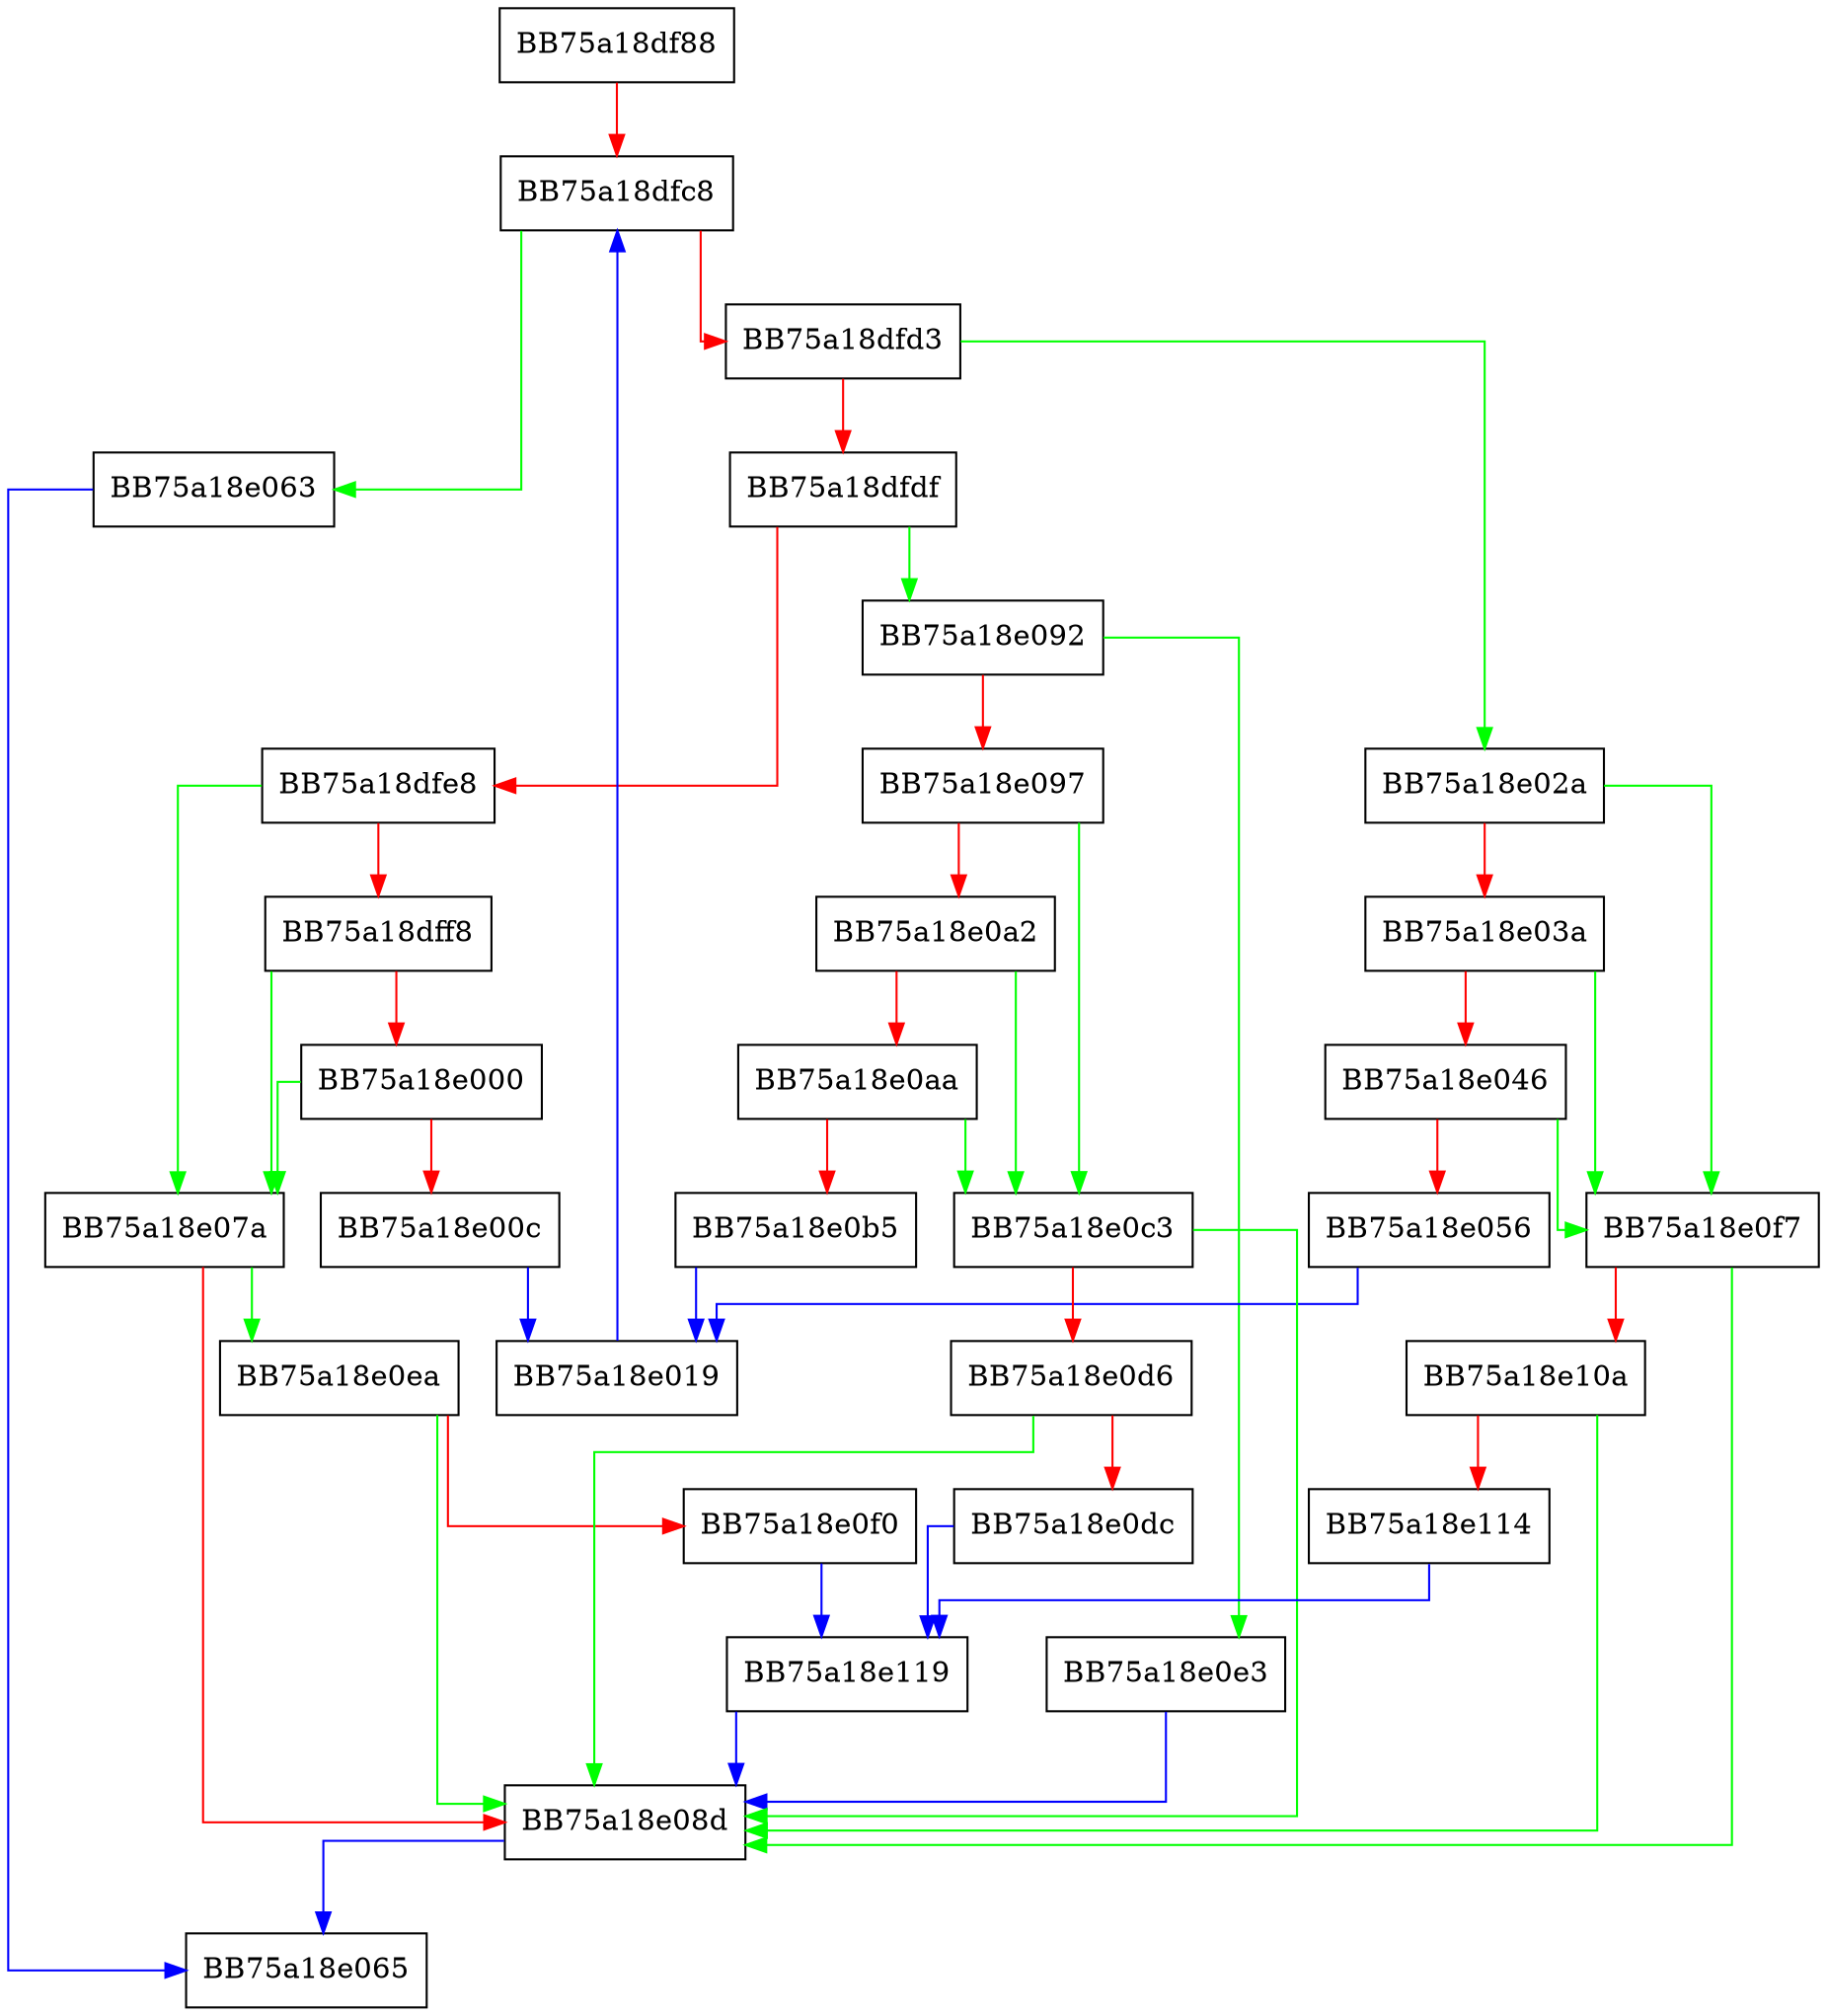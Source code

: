 digraph LoadStructureFromMem {
  node [shape="box"];
  graph [splines=ortho];
  BB75a18df88 -> BB75a18dfc8 [color="red"];
  BB75a18dfc8 -> BB75a18e063 [color="green"];
  BB75a18dfc8 -> BB75a18dfd3 [color="red"];
  BB75a18dfd3 -> BB75a18e02a [color="green"];
  BB75a18dfd3 -> BB75a18dfdf [color="red"];
  BB75a18dfdf -> BB75a18e092 [color="green"];
  BB75a18dfdf -> BB75a18dfe8 [color="red"];
  BB75a18dfe8 -> BB75a18e07a [color="green"];
  BB75a18dfe8 -> BB75a18dff8 [color="red"];
  BB75a18dff8 -> BB75a18e07a [color="green"];
  BB75a18dff8 -> BB75a18e000 [color="red"];
  BB75a18e000 -> BB75a18e07a [color="green"];
  BB75a18e000 -> BB75a18e00c [color="red"];
  BB75a18e00c -> BB75a18e019 [color="blue"];
  BB75a18e019 -> BB75a18dfc8 [color="blue"];
  BB75a18e02a -> BB75a18e0f7 [color="green"];
  BB75a18e02a -> BB75a18e03a [color="red"];
  BB75a18e03a -> BB75a18e0f7 [color="green"];
  BB75a18e03a -> BB75a18e046 [color="red"];
  BB75a18e046 -> BB75a18e0f7 [color="green"];
  BB75a18e046 -> BB75a18e056 [color="red"];
  BB75a18e056 -> BB75a18e019 [color="blue"];
  BB75a18e063 -> BB75a18e065 [color="blue"];
  BB75a18e07a -> BB75a18e0ea [color="green"];
  BB75a18e07a -> BB75a18e08d [color="red"];
  BB75a18e08d -> BB75a18e065 [color="blue"];
  BB75a18e092 -> BB75a18e0e3 [color="green"];
  BB75a18e092 -> BB75a18e097 [color="red"];
  BB75a18e097 -> BB75a18e0c3 [color="green"];
  BB75a18e097 -> BB75a18e0a2 [color="red"];
  BB75a18e0a2 -> BB75a18e0c3 [color="green"];
  BB75a18e0a2 -> BB75a18e0aa [color="red"];
  BB75a18e0aa -> BB75a18e0c3 [color="green"];
  BB75a18e0aa -> BB75a18e0b5 [color="red"];
  BB75a18e0b5 -> BB75a18e019 [color="blue"];
  BB75a18e0c3 -> BB75a18e08d [color="green"];
  BB75a18e0c3 -> BB75a18e0d6 [color="red"];
  BB75a18e0d6 -> BB75a18e08d [color="green"];
  BB75a18e0d6 -> BB75a18e0dc [color="red"];
  BB75a18e0dc -> BB75a18e119 [color="blue"];
  BB75a18e0e3 -> BB75a18e08d [color="blue"];
  BB75a18e0ea -> BB75a18e08d [color="green"];
  BB75a18e0ea -> BB75a18e0f0 [color="red"];
  BB75a18e0f0 -> BB75a18e119 [color="blue"];
  BB75a18e0f7 -> BB75a18e08d [color="green"];
  BB75a18e0f7 -> BB75a18e10a [color="red"];
  BB75a18e10a -> BB75a18e08d [color="green"];
  BB75a18e10a -> BB75a18e114 [color="red"];
  BB75a18e114 -> BB75a18e119 [color="blue"];
  BB75a18e119 -> BB75a18e08d [color="blue"];
}